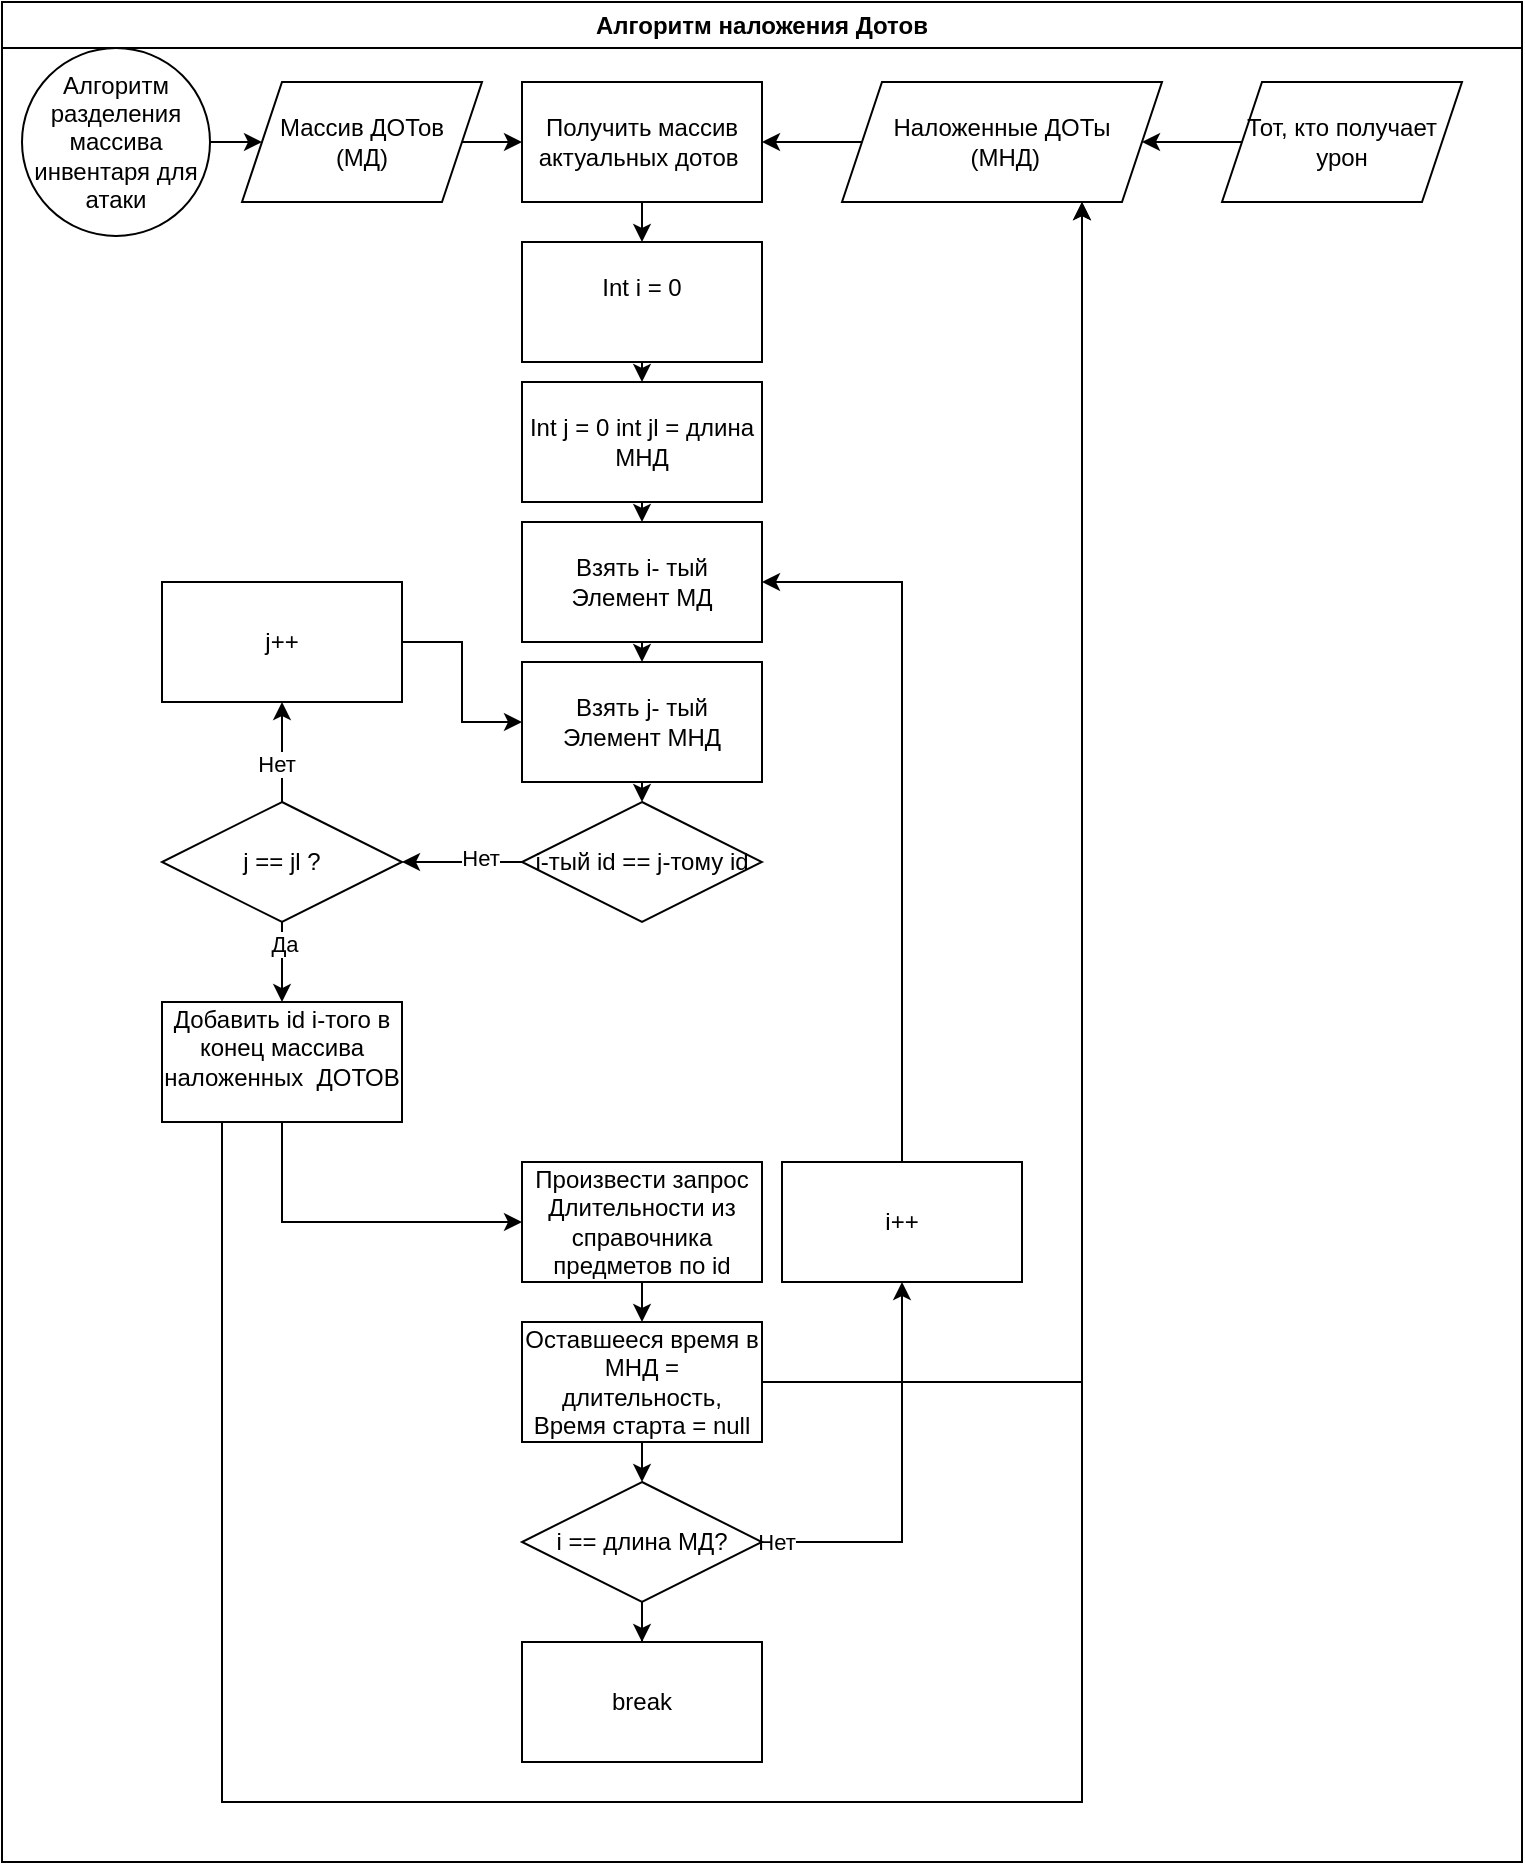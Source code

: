 <mxfile version="22.1.16" type="device">
  <diagram name="Страница — 1" id="R87gwawpsRX5DZW33Yvw">
    <mxGraphModel dx="900" dy="-146" grid="1" gridSize="10" guides="1" tooltips="1" connect="1" arrows="1" fold="1" page="1" pageScale="1" pageWidth="827" pageHeight="1169" math="0" shadow="0">
      <root>
        <mxCell id="0" />
        <mxCell id="1" parent="0" />
        <mxCell id="hZTHAR6i0K3fFT6IlkUh-300" value="Алгоритм наложения Дотов" style="swimlane;whiteSpace=wrap;html=1;" vertex="1" parent="1">
          <mxGeometry x="860" y="1200" width="760" height="930" as="geometry" />
        </mxCell>
        <mxCell id="hZTHAR6i0K3fFT6IlkUh-301" style="edgeStyle=orthogonalEdgeStyle;rounded=0;orthogonalLoop=1;jettySize=auto;html=1;exitX=1;exitY=0.5;exitDx=0;exitDy=0;entryX=0;entryY=0.5;entryDx=0;entryDy=0;" edge="1" parent="hZTHAR6i0K3fFT6IlkUh-300" source="hZTHAR6i0K3fFT6IlkUh-302" target="hZTHAR6i0K3fFT6IlkUh-310">
          <mxGeometry relative="1" as="geometry" />
        </mxCell>
        <mxCell id="hZTHAR6i0K3fFT6IlkUh-302" value="Массив ДОТов&lt;br&gt;(МД)" style="shape=parallelogram;perimeter=parallelogramPerimeter;whiteSpace=wrap;html=1;fixedSize=1;container=0;" vertex="1" parent="hZTHAR6i0K3fFT6IlkUh-300">
          <mxGeometry x="120" y="40" width="120" height="60" as="geometry" />
        </mxCell>
        <mxCell id="hZTHAR6i0K3fFT6IlkUh-303" style="edgeStyle=orthogonalEdgeStyle;rounded=0;orthogonalLoop=1;jettySize=auto;html=1;exitX=1;exitY=0.5;exitDx=0;exitDy=0;entryX=0;entryY=0.5;entryDx=0;entryDy=0;" edge="1" parent="hZTHAR6i0K3fFT6IlkUh-300" source="hZTHAR6i0K3fFT6IlkUh-304" target="hZTHAR6i0K3fFT6IlkUh-302">
          <mxGeometry relative="1" as="geometry" />
        </mxCell>
        <mxCell id="hZTHAR6i0K3fFT6IlkUh-304" value="Алгоритм разделения массива инвентаря для атаки" style="ellipse;whiteSpace=wrap;html=1;aspect=fixed;" vertex="1" parent="hZTHAR6i0K3fFT6IlkUh-300">
          <mxGeometry x="10" y="23" width="94" height="94" as="geometry" />
        </mxCell>
        <mxCell id="hZTHAR6i0K3fFT6IlkUh-305" style="edgeStyle=orthogonalEdgeStyle;rounded=0;orthogonalLoop=1;jettySize=auto;html=1;exitX=0;exitY=0.5;exitDx=0;exitDy=0;" edge="1" parent="hZTHAR6i0K3fFT6IlkUh-300" source="hZTHAR6i0K3fFT6IlkUh-306" target="hZTHAR6i0K3fFT6IlkUh-308">
          <mxGeometry relative="1" as="geometry" />
        </mxCell>
        <mxCell id="hZTHAR6i0K3fFT6IlkUh-306" value="Тот, кто получает урон" style="shape=parallelogram;perimeter=parallelogramPerimeter;whiteSpace=wrap;html=1;fixedSize=1;" vertex="1" parent="hZTHAR6i0K3fFT6IlkUh-300">
          <mxGeometry x="610" y="40" width="120" height="60" as="geometry" />
        </mxCell>
        <mxCell id="hZTHAR6i0K3fFT6IlkUh-307" style="edgeStyle=orthogonalEdgeStyle;rounded=0;orthogonalLoop=1;jettySize=auto;html=1;exitX=0;exitY=0.5;exitDx=0;exitDy=0;entryX=1;entryY=0.5;entryDx=0;entryDy=0;" edge="1" parent="hZTHAR6i0K3fFT6IlkUh-300" source="hZTHAR6i0K3fFT6IlkUh-308" target="hZTHAR6i0K3fFT6IlkUh-310">
          <mxGeometry relative="1" as="geometry" />
        </mxCell>
        <mxCell id="hZTHAR6i0K3fFT6IlkUh-308" value="Наложенные ДОТы&lt;br&gt;&amp;nbsp;(МНД)" style="shape=parallelogram;perimeter=parallelogramPerimeter;whiteSpace=wrap;html=1;fixedSize=1;" vertex="1" parent="hZTHAR6i0K3fFT6IlkUh-300">
          <mxGeometry x="420" y="40" width="160" height="60" as="geometry" />
        </mxCell>
        <mxCell id="hZTHAR6i0K3fFT6IlkUh-309" style="edgeStyle=orthogonalEdgeStyle;rounded=0;orthogonalLoop=1;jettySize=auto;html=1;exitX=0.5;exitY=1;exitDx=0;exitDy=0;entryX=0.5;entryY=0;entryDx=0;entryDy=0;" edge="1" parent="hZTHAR6i0K3fFT6IlkUh-300" source="hZTHAR6i0K3fFT6IlkUh-310" target="hZTHAR6i0K3fFT6IlkUh-312">
          <mxGeometry relative="1" as="geometry" />
        </mxCell>
        <mxCell id="hZTHAR6i0K3fFT6IlkUh-310" value="Получить массив актуальных дотов&amp;nbsp;" style="rounded=0;whiteSpace=wrap;html=1;" vertex="1" parent="hZTHAR6i0K3fFT6IlkUh-300">
          <mxGeometry x="260" y="40" width="120" height="60" as="geometry" />
        </mxCell>
        <mxCell id="hZTHAR6i0K3fFT6IlkUh-311" style="edgeStyle=orthogonalEdgeStyle;rounded=0;orthogonalLoop=1;jettySize=auto;html=1;exitX=0.5;exitY=1;exitDx=0;exitDy=0;entryX=0.5;entryY=0;entryDx=0;entryDy=0;" edge="1" parent="hZTHAR6i0K3fFT6IlkUh-300" source="hZTHAR6i0K3fFT6IlkUh-312" target="hZTHAR6i0K3fFT6IlkUh-314">
          <mxGeometry relative="1" as="geometry" />
        </mxCell>
        <mxCell id="hZTHAR6i0K3fFT6IlkUh-312" value="Int i = 0&lt;br&gt;&amp;nbsp;" style="rounded=0;whiteSpace=wrap;html=1;" vertex="1" parent="hZTHAR6i0K3fFT6IlkUh-300">
          <mxGeometry x="260" y="120" width="120" height="60" as="geometry" />
        </mxCell>
        <mxCell id="hZTHAR6i0K3fFT6IlkUh-313" style="edgeStyle=orthogonalEdgeStyle;rounded=0;orthogonalLoop=1;jettySize=auto;html=1;exitX=0.5;exitY=1;exitDx=0;exitDy=0;entryX=0.5;entryY=0;entryDx=0;entryDy=0;" edge="1" parent="hZTHAR6i0K3fFT6IlkUh-300" source="hZTHAR6i0K3fFT6IlkUh-314" target="hZTHAR6i0K3fFT6IlkUh-316">
          <mxGeometry relative="1" as="geometry" />
        </mxCell>
        <mxCell id="hZTHAR6i0K3fFT6IlkUh-314" value="Int j = 0 int jl = длина МНД" style="rounded=0;whiteSpace=wrap;html=1;" vertex="1" parent="hZTHAR6i0K3fFT6IlkUh-300">
          <mxGeometry x="260" y="190" width="120" height="60" as="geometry" />
        </mxCell>
        <mxCell id="hZTHAR6i0K3fFT6IlkUh-315" style="edgeStyle=orthogonalEdgeStyle;rounded=0;orthogonalLoop=1;jettySize=auto;html=1;exitX=0.5;exitY=1;exitDx=0;exitDy=0;entryX=0.5;entryY=0;entryDx=0;entryDy=0;" edge="1" parent="hZTHAR6i0K3fFT6IlkUh-300" source="hZTHAR6i0K3fFT6IlkUh-316" target="hZTHAR6i0K3fFT6IlkUh-318">
          <mxGeometry relative="1" as="geometry" />
        </mxCell>
        <mxCell id="hZTHAR6i0K3fFT6IlkUh-316" value="Взять i- тый Элемент МД" style="rounded=0;whiteSpace=wrap;html=1;" vertex="1" parent="hZTHAR6i0K3fFT6IlkUh-300">
          <mxGeometry x="260" y="260" width="120" height="60" as="geometry" />
        </mxCell>
        <mxCell id="hZTHAR6i0K3fFT6IlkUh-317" style="edgeStyle=orthogonalEdgeStyle;rounded=0;orthogonalLoop=1;jettySize=auto;html=1;exitX=0.5;exitY=1;exitDx=0;exitDy=0;entryX=0.5;entryY=0;entryDx=0;entryDy=0;" edge="1" parent="hZTHAR6i0K3fFT6IlkUh-300" source="hZTHAR6i0K3fFT6IlkUh-318" target="hZTHAR6i0K3fFT6IlkUh-319">
          <mxGeometry relative="1" as="geometry" />
        </mxCell>
        <mxCell id="hZTHAR6i0K3fFT6IlkUh-318" value="Взять j- тый Элемент МНД" style="rounded=0;whiteSpace=wrap;html=1;" vertex="1" parent="hZTHAR6i0K3fFT6IlkUh-300">
          <mxGeometry x="260" y="330" width="120" height="60" as="geometry" />
        </mxCell>
        <mxCell id="hZTHAR6i0K3fFT6IlkUh-319" value="i-тый id == j-тому id" style="shape=rhombus;perimeter=rhombusPerimeter;whiteSpace=wrap;html=1;align=center;" vertex="1" parent="hZTHAR6i0K3fFT6IlkUh-300">
          <mxGeometry x="260" y="400" width="120" height="60" as="geometry" />
        </mxCell>
        <mxCell id="hZTHAR6i0K3fFT6IlkUh-320" style="edgeStyle=orthogonalEdgeStyle;rounded=0;orthogonalLoop=1;jettySize=auto;html=1;exitX=0.5;exitY=1;exitDx=0;exitDy=0;entryX=0;entryY=0.5;entryDx=0;entryDy=0;" edge="1" parent="hZTHAR6i0K3fFT6IlkUh-300" source="hZTHAR6i0K3fFT6IlkUh-322" target="hZTHAR6i0K3fFT6IlkUh-333">
          <mxGeometry relative="1" as="geometry" />
        </mxCell>
        <mxCell id="hZTHAR6i0K3fFT6IlkUh-321" style="edgeStyle=orthogonalEdgeStyle;rounded=0;orthogonalLoop=1;jettySize=auto;html=1;exitX=0.25;exitY=1;exitDx=0;exitDy=0;entryX=0.75;entryY=1;entryDx=0;entryDy=0;" edge="1" parent="hZTHAR6i0K3fFT6IlkUh-300" source="hZTHAR6i0K3fFT6IlkUh-322" target="hZTHAR6i0K3fFT6IlkUh-308">
          <mxGeometry relative="1" as="geometry">
            <Array as="points">
              <mxPoint x="110" y="900" />
              <mxPoint x="540" y="900" />
            </Array>
          </mxGeometry>
        </mxCell>
        <mxCell id="hZTHAR6i0K3fFT6IlkUh-322" value="Добавить id i-того в конец массива наложенных&amp;nbsp; ДОТОВ&lt;br&gt;&amp;nbsp;" style="rounded=0;whiteSpace=wrap;html=1;" vertex="1" parent="hZTHAR6i0K3fFT6IlkUh-300">
          <mxGeometry x="80" y="500.003" width="120" height="60" as="geometry" />
        </mxCell>
        <mxCell id="hZTHAR6i0K3fFT6IlkUh-323" style="edgeStyle=orthogonalEdgeStyle;rounded=0;orthogonalLoop=1;jettySize=auto;html=1;exitX=0;exitY=0.5;exitDx=0;exitDy=0;" edge="1" parent="hZTHAR6i0K3fFT6IlkUh-300" source="hZTHAR6i0K3fFT6IlkUh-319">
          <mxGeometry relative="1" as="geometry">
            <mxPoint x="200" y="430" as="targetPoint" />
          </mxGeometry>
        </mxCell>
        <mxCell id="hZTHAR6i0K3fFT6IlkUh-324" value="Нет" style="edgeLabel;html=1;align=center;verticalAlign=middle;resizable=0;points=[];" vertex="1" connectable="0" parent="hZTHAR6i0K3fFT6IlkUh-323">
          <mxGeometry x="-0.293" y="-2" relative="1" as="geometry">
            <mxPoint as="offset" />
          </mxGeometry>
        </mxCell>
        <mxCell id="hZTHAR6i0K3fFT6IlkUh-325" style="edgeStyle=orthogonalEdgeStyle;rounded=0;orthogonalLoop=1;jettySize=auto;html=1;exitX=1;exitY=0.5;exitDx=0;exitDy=0;entryX=0;entryY=0.5;entryDx=0;entryDy=0;" edge="1" parent="hZTHAR6i0K3fFT6IlkUh-300" source="hZTHAR6i0K3fFT6IlkUh-326" target="hZTHAR6i0K3fFT6IlkUh-318">
          <mxGeometry relative="1" as="geometry" />
        </mxCell>
        <mxCell id="hZTHAR6i0K3fFT6IlkUh-326" value="j++" style="rounded=0;whiteSpace=wrap;html=1;" vertex="1" parent="hZTHAR6i0K3fFT6IlkUh-300">
          <mxGeometry x="80" y="290" width="120" height="60" as="geometry" />
        </mxCell>
        <mxCell id="hZTHAR6i0K3fFT6IlkUh-327" style="edgeStyle=orthogonalEdgeStyle;rounded=0;orthogonalLoop=1;jettySize=auto;html=1;exitX=0.5;exitY=0;exitDx=0;exitDy=0;entryX=0.5;entryY=1;entryDx=0;entryDy=0;" edge="1" parent="hZTHAR6i0K3fFT6IlkUh-300" source="hZTHAR6i0K3fFT6IlkUh-331" target="hZTHAR6i0K3fFT6IlkUh-326">
          <mxGeometry relative="1" as="geometry" />
        </mxCell>
        <mxCell id="hZTHAR6i0K3fFT6IlkUh-328" value="Нет" style="edgeLabel;html=1;align=center;verticalAlign=middle;resizable=0;points=[];" vertex="1" connectable="0" parent="hZTHAR6i0K3fFT6IlkUh-327">
          <mxGeometry x="-0.246" y="3" relative="1" as="geometry">
            <mxPoint as="offset" />
          </mxGeometry>
        </mxCell>
        <mxCell id="hZTHAR6i0K3fFT6IlkUh-329" style="edgeStyle=orthogonalEdgeStyle;rounded=0;orthogonalLoop=1;jettySize=auto;html=1;exitX=0.5;exitY=1;exitDx=0;exitDy=0;entryX=0.5;entryY=0;entryDx=0;entryDy=0;" edge="1" parent="hZTHAR6i0K3fFT6IlkUh-300" source="hZTHAR6i0K3fFT6IlkUh-331" target="hZTHAR6i0K3fFT6IlkUh-322">
          <mxGeometry relative="1" as="geometry" />
        </mxCell>
        <mxCell id="hZTHAR6i0K3fFT6IlkUh-330" value="Да" style="edgeLabel;html=1;align=center;verticalAlign=middle;resizable=0;points=[];" vertex="1" connectable="0" parent="hZTHAR6i0K3fFT6IlkUh-329">
          <mxGeometry x="-0.462" y="1" relative="1" as="geometry">
            <mxPoint as="offset" />
          </mxGeometry>
        </mxCell>
        <mxCell id="hZTHAR6i0K3fFT6IlkUh-331" value="j == jl ?" style="shape=rhombus;perimeter=rhombusPerimeter;whiteSpace=wrap;html=1;align=center;" vertex="1" parent="hZTHAR6i0K3fFT6IlkUh-300">
          <mxGeometry x="80" y="400" width="120" height="60" as="geometry" />
        </mxCell>
        <mxCell id="hZTHAR6i0K3fFT6IlkUh-332" style="edgeStyle=orthogonalEdgeStyle;rounded=0;orthogonalLoop=1;jettySize=auto;html=1;exitX=0.5;exitY=1;exitDx=0;exitDy=0;entryX=0.5;entryY=0;entryDx=0;entryDy=0;" edge="1" parent="hZTHAR6i0K3fFT6IlkUh-300" source="hZTHAR6i0K3fFT6IlkUh-333" target="hZTHAR6i0K3fFT6IlkUh-336">
          <mxGeometry relative="1" as="geometry" />
        </mxCell>
        <mxCell id="hZTHAR6i0K3fFT6IlkUh-333" value="Произвести запрос Длительности из справочника предметов по id" style="rounded=0;whiteSpace=wrap;html=1;" vertex="1" parent="hZTHAR6i0K3fFT6IlkUh-300">
          <mxGeometry x="260.001" y="580" width="120" height="60" as="geometry" />
        </mxCell>
        <mxCell id="hZTHAR6i0K3fFT6IlkUh-334" style="edgeStyle=orthogonalEdgeStyle;rounded=0;orthogonalLoop=1;jettySize=auto;html=1;exitX=0.5;exitY=1;exitDx=0;exitDy=0;entryX=0.5;entryY=0;entryDx=0;entryDy=0;" edge="1" parent="hZTHAR6i0K3fFT6IlkUh-300" source="hZTHAR6i0K3fFT6IlkUh-336" target="hZTHAR6i0K3fFT6IlkUh-339">
          <mxGeometry relative="1" as="geometry" />
        </mxCell>
        <mxCell id="hZTHAR6i0K3fFT6IlkUh-335" style="edgeStyle=orthogonalEdgeStyle;rounded=0;orthogonalLoop=1;jettySize=auto;html=1;exitX=1;exitY=0.5;exitDx=0;exitDy=0;entryX=0.75;entryY=1;entryDx=0;entryDy=0;" edge="1" parent="hZTHAR6i0K3fFT6IlkUh-300" source="hZTHAR6i0K3fFT6IlkUh-336" target="hZTHAR6i0K3fFT6IlkUh-308">
          <mxGeometry relative="1" as="geometry" />
        </mxCell>
        <mxCell id="hZTHAR6i0K3fFT6IlkUh-336" value="Оставшееся время в МНД = длительность,&lt;br&gt;Время старта = null" style="rounded=0;whiteSpace=wrap;html=1;" vertex="1" parent="hZTHAR6i0K3fFT6IlkUh-300">
          <mxGeometry x="260" y="660" width="120" height="60" as="geometry" />
        </mxCell>
        <mxCell id="hZTHAR6i0K3fFT6IlkUh-337" style="edgeStyle=orthogonalEdgeStyle;rounded=0;orthogonalLoop=1;jettySize=auto;html=1;exitX=1;exitY=0.5;exitDx=0;exitDy=0;entryX=0.5;entryY=1;entryDx=0;entryDy=0;" edge="1" parent="hZTHAR6i0K3fFT6IlkUh-300" source="hZTHAR6i0K3fFT6IlkUh-339" target="hZTHAR6i0K3fFT6IlkUh-343">
          <mxGeometry relative="1" as="geometry">
            <mxPoint x="430" y="600" as="targetPoint" />
          </mxGeometry>
        </mxCell>
        <mxCell id="hZTHAR6i0K3fFT6IlkUh-338" value="Нет" style="edgeLabel;html=1;align=center;verticalAlign=middle;resizable=0;points=[];" vertex="1" connectable="0" parent="hZTHAR6i0K3fFT6IlkUh-337">
          <mxGeometry x="-0.931" relative="1" as="geometry">
            <mxPoint as="offset" />
          </mxGeometry>
        </mxCell>
        <mxCell id="hZTHAR6i0K3fFT6IlkUh-339" value="i == длина МД?" style="shape=rhombus;perimeter=rhombusPerimeter;whiteSpace=wrap;html=1;align=center;" vertex="1" parent="hZTHAR6i0K3fFT6IlkUh-300">
          <mxGeometry x="260" y="740" width="120" height="60" as="geometry" />
        </mxCell>
        <mxCell id="hZTHAR6i0K3fFT6IlkUh-340" value="break" style="rounded=0;whiteSpace=wrap;html=1;" vertex="1" parent="hZTHAR6i0K3fFT6IlkUh-300">
          <mxGeometry x="260" y="820" width="120" height="60" as="geometry" />
        </mxCell>
        <mxCell id="hZTHAR6i0K3fFT6IlkUh-341" style="edgeStyle=orthogonalEdgeStyle;rounded=0;orthogonalLoop=1;jettySize=auto;html=1;exitX=0.5;exitY=1;exitDx=0;exitDy=0;" edge="1" parent="hZTHAR6i0K3fFT6IlkUh-300" source="hZTHAR6i0K3fFT6IlkUh-339" target="hZTHAR6i0K3fFT6IlkUh-340">
          <mxGeometry relative="1" as="geometry">
            <mxPoint x="320" y="830" as="targetPoint" />
          </mxGeometry>
        </mxCell>
        <mxCell id="hZTHAR6i0K3fFT6IlkUh-342" style="edgeStyle=orthogonalEdgeStyle;rounded=0;orthogonalLoop=1;jettySize=auto;html=1;exitX=0.5;exitY=0;exitDx=0;exitDy=0;entryX=1;entryY=0.5;entryDx=0;entryDy=0;" edge="1" parent="hZTHAR6i0K3fFT6IlkUh-300" source="hZTHAR6i0K3fFT6IlkUh-343" target="hZTHAR6i0K3fFT6IlkUh-316">
          <mxGeometry relative="1" as="geometry" />
        </mxCell>
        <mxCell id="hZTHAR6i0K3fFT6IlkUh-343" value="i++" style="rounded=0;whiteSpace=wrap;html=1;" vertex="1" parent="hZTHAR6i0K3fFT6IlkUh-300">
          <mxGeometry x="390" y="580" width="120" height="60" as="geometry" />
        </mxCell>
      </root>
    </mxGraphModel>
  </diagram>
</mxfile>

